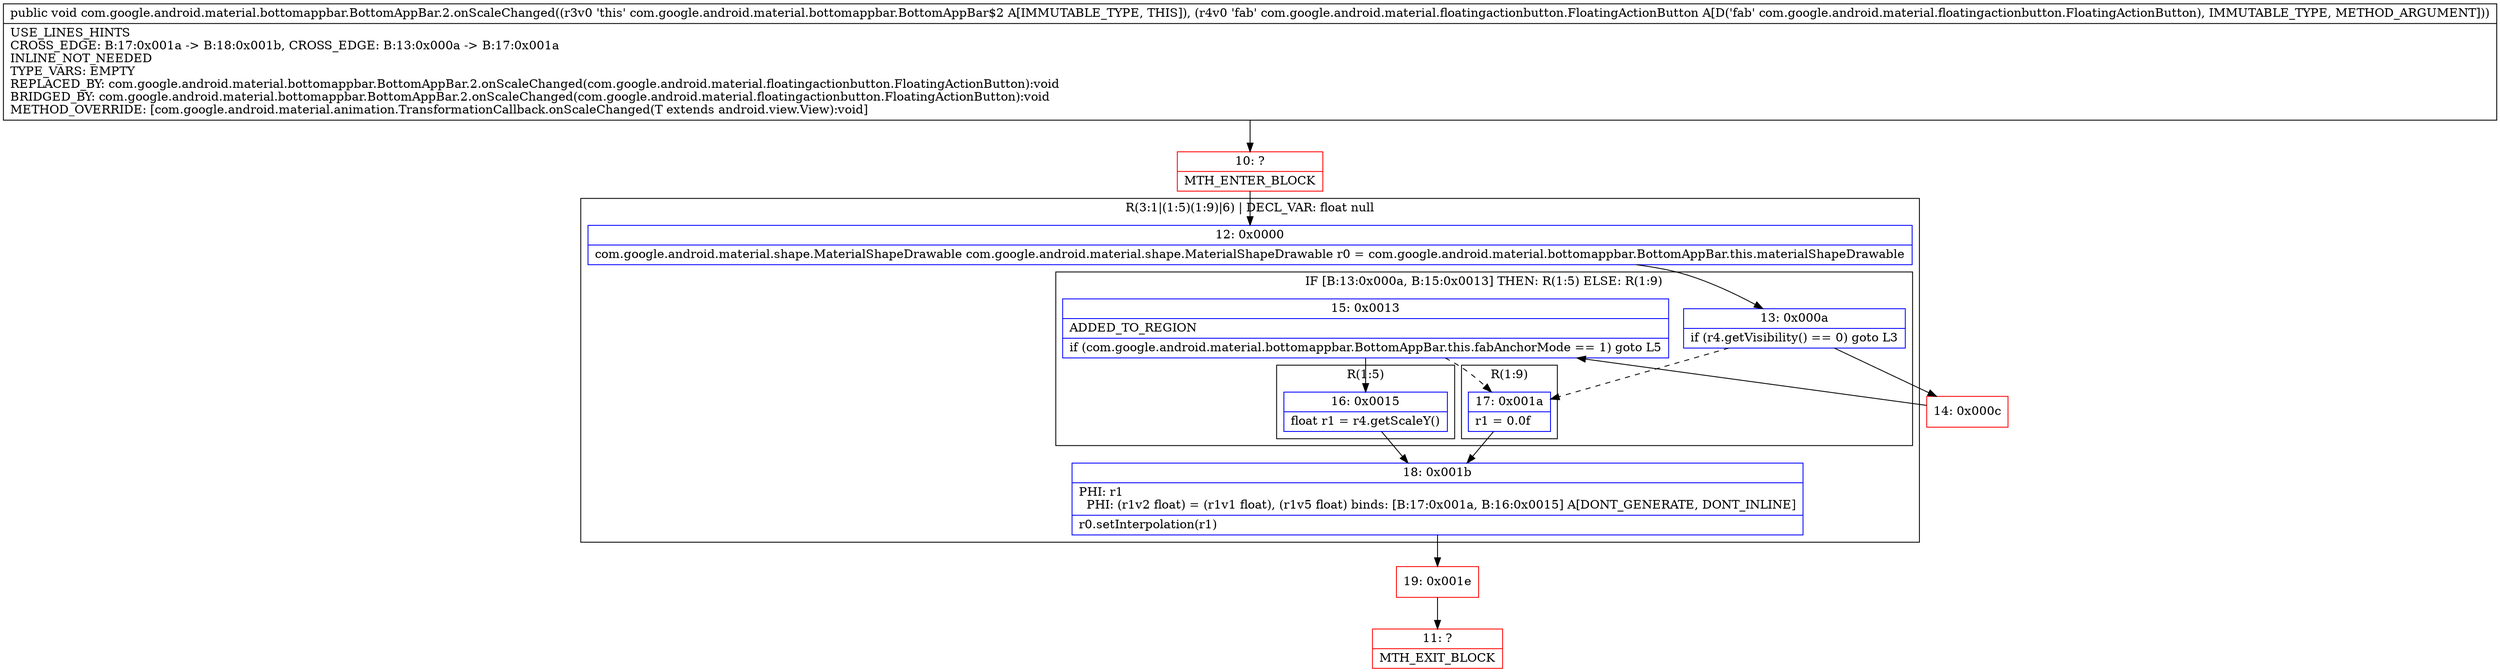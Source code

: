 digraph "CFG forcom.google.android.material.bottomappbar.BottomAppBar.2.onScaleChanged(Lcom\/google\/android\/material\/floatingactionbutton\/FloatingActionButton;)V" {
subgraph cluster_Region_2079815580 {
label = "R(3:1|(1:5)(1:9)|6) | DECL_VAR: float null\l";
node [shape=record,color=blue];
Node_12 [shape=record,label="{12\:\ 0x0000|com.google.android.material.shape.MaterialShapeDrawable com.google.android.material.shape.MaterialShapeDrawable r0 = com.google.android.material.bottomappbar.BottomAppBar.this.materialShapeDrawable\l}"];
subgraph cluster_IfRegion_744902259 {
label = "IF [B:13:0x000a, B:15:0x0013] THEN: R(1:5) ELSE: R(1:9)";
node [shape=record,color=blue];
Node_13 [shape=record,label="{13\:\ 0x000a|if (r4.getVisibility() == 0) goto L3\l}"];
Node_15 [shape=record,label="{15\:\ 0x0013|ADDED_TO_REGION\l|if (com.google.android.material.bottomappbar.BottomAppBar.this.fabAnchorMode == 1) goto L5\l}"];
subgraph cluster_Region_1106988108 {
label = "R(1:5)";
node [shape=record,color=blue];
Node_16 [shape=record,label="{16\:\ 0x0015|float r1 = r4.getScaleY()\l}"];
}
subgraph cluster_Region_290923962 {
label = "R(1:9)";
node [shape=record,color=blue];
Node_17 [shape=record,label="{17\:\ 0x001a|r1 = 0.0f\l}"];
}
}
Node_18 [shape=record,label="{18\:\ 0x001b|PHI: r1 \l  PHI: (r1v2 float) = (r1v1 float), (r1v5 float) binds: [B:17:0x001a, B:16:0x0015] A[DONT_GENERATE, DONT_INLINE]\l|r0.setInterpolation(r1)\l}"];
}
Node_10 [shape=record,color=red,label="{10\:\ ?|MTH_ENTER_BLOCK\l}"];
Node_14 [shape=record,color=red,label="{14\:\ 0x000c}"];
Node_19 [shape=record,color=red,label="{19\:\ 0x001e}"];
Node_11 [shape=record,color=red,label="{11\:\ ?|MTH_EXIT_BLOCK\l}"];
MethodNode[shape=record,label="{public void com.google.android.material.bottomappbar.BottomAppBar.2.onScaleChanged((r3v0 'this' com.google.android.material.bottomappbar.BottomAppBar$2 A[IMMUTABLE_TYPE, THIS]), (r4v0 'fab' com.google.android.material.floatingactionbutton.FloatingActionButton A[D('fab' com.google.android.material.floatingactionbutton.FloatingActionButton), IMMUTABLE_TYPE, METHOD_ARGUMENT]))  | USE_LINES_HINTS\lCROSS_EDGE: B:17:0x001a \-\> B:18:0x001b, CROSS_EDGE: B:13:0x000a \-\> B:17:0x001a\lINLINE_NOT_NEEDED\lTYPE_VARS: EMPTY\lREPLACED_BY: com.google.android.material.bottomappbar.BottomAppBar.2.onScaleChanged(com.google.android.material.floatingactionbutton.FloatingActionButton):void\lBRIDGED_BY: com.google.android.material.bottomappbar.BottomAppBar.2.onScaleChanged(com.google.android.material.floatingactionbutton.FloatingActionButton):void\lMETHOD_OVERRIDE: [com.google.android.material.animation.TransformationCallback.onScaleChanged(T extends android.view.View):void]\l}"];
MethodNode -> Node_10;Node_12 -> Node_13;
Node_13 -> Node_14;
Node_13 -> Node_17[style=dashed];
Node_15 -> Node_16;
Node_15 -> Node_17[style=dashed];
Node_16 -> Node_18;
Node_17 -> Node_18;
Node_18 -> Node_19;
Node_10 -> Node_12;
Node_14 -> Node_15;
Node_19 -> Node_11;
}


